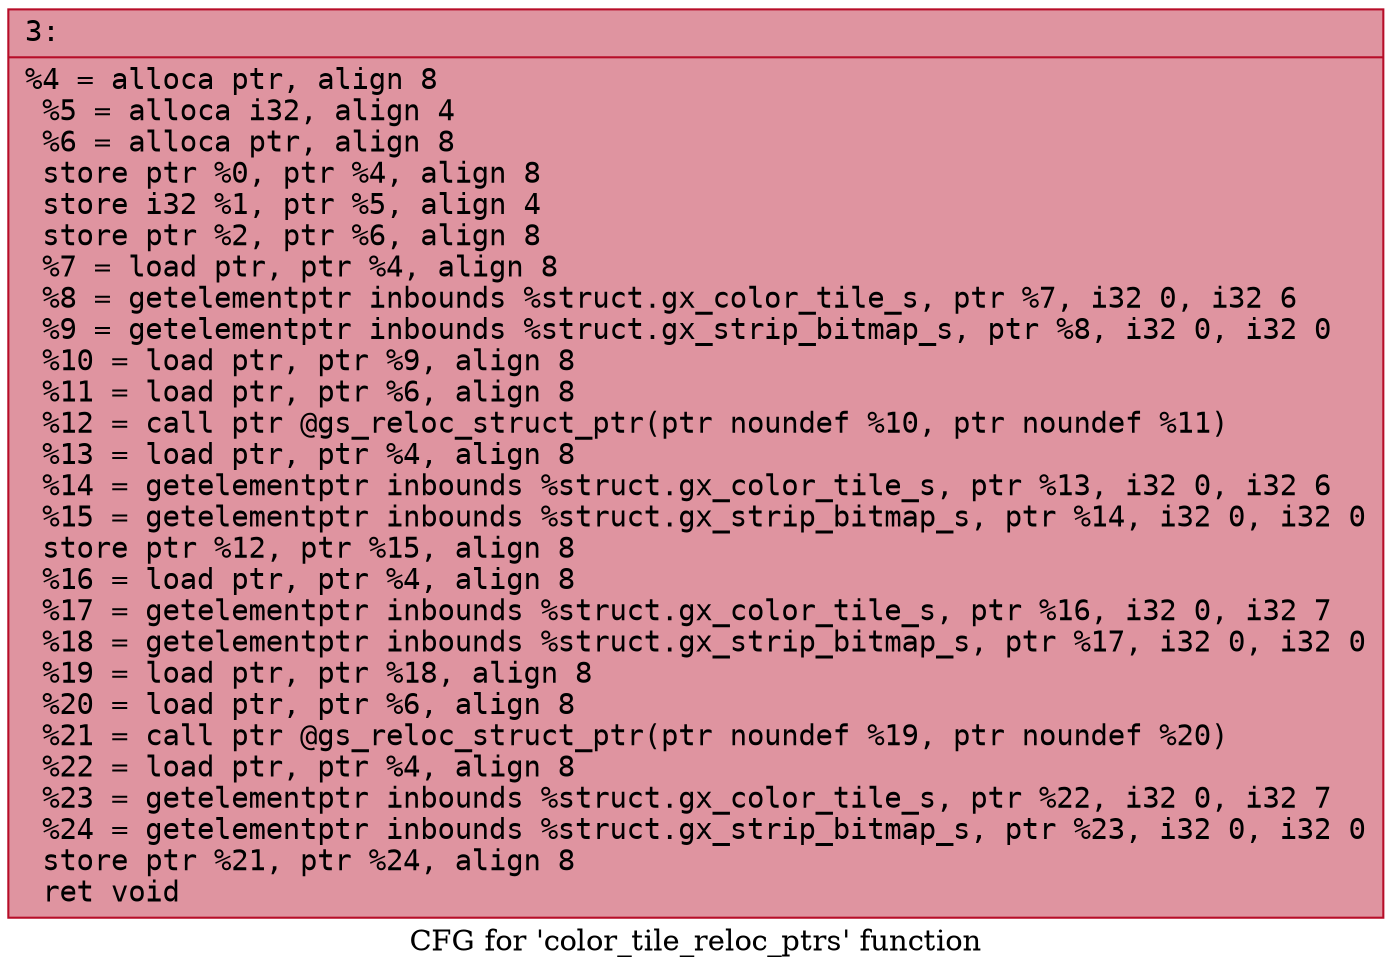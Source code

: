 digraph "CFG for 'color_tile_reloc_ptrs' function" {
	label="CFG for 'color_tile_reloc_ptrs' function";

	Node0x600002d21bd0 [shape=record,color="#b70d28ff", style=filled, fillcolor="#b70d2870" fontname="Courier",label="{3:\l|  %4 = alloca ptr, align 8\l  %5 = alloca i32, align 4\l  %6 = alloca ptr, align 8\l  store ptr %0, ptr %4, align 8\l  store i32 %1, ptr %5, align 4\l  store ptr %2, ptr %6, align 8\l  %7 = load ptr, ptr %4, align 8\l  %8 = getelementptr inbounds %struct.gx_color_tile_s, ptr %7, i32 0, i32 6\l  %9 = getelementptr inbounds %struct.gx_strip_bitmap_s, ptr %8, i32 0, i32 0\l  %10 = load ptr, ptr %9, align 8\l  %11 = load ptr, ptr %6, align 8\l  %12 = call ptr @gs_reloc_struct_ptr(ptr noundef %10, ptr noundef %11)\l  %13 = load ptr, ptr %4, align 8\l  %14 = getelementptr inbounds %struct.gx_color_tile_s, ptr %13, i32 0, i32 6\l  %15 = getelementptr inbounds %struct.gx_strip_bitmap_s, ptr %14, i32 0, i32 0\l  store ptr %12, ptr %15, align 8\l  %16 = load ptr, ptr %4, align 8\l  %17 = getelementptr inbounds %struct.gx_color_tile_s, ptr %16, i32 0, i32 7\l  %18 = getelementptr inbounds %struct.gx_strip_bitmap_s, ptr %17, i32 0, i32 0\l  %19 = load ptr, ptr %18, align 8\l  %20 = load ptr, ptr %6, align 8\l  %21 = call ptr @gs_reloc_struct_ptr(ptr noundef %19, ptr noundef %20)\l  %22 = load ptr, ptr %4, align 8\l  %23 = getelementptr inbounds %struct.gx_color_tile_s, ptr %22, i32 0, i32 7\l  %24 = getelementptr inbounds %struct.gx_strip_bitmap_s, ptr %23, i32 0, i32 0\l  store ptr %21, ptr %24, align 8\l  ret void\l}"];
}
